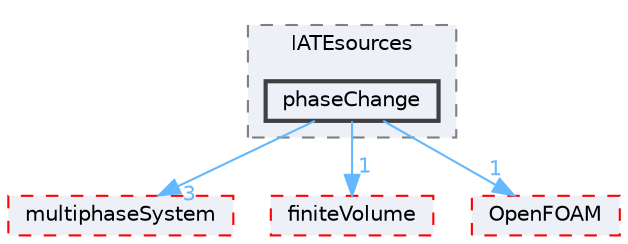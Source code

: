 digraph "src/phaseSystemModels/reactingEuler/twoPhaseSystem/diameterModels/IATE/IATEsources/phaseChange"
{
 // LATEX_PDF_SIZE
  bgcolor="transparent";
  edge [fontname=Helvetica,fontsize=10,labelfontname=Helvetica,labelfontsize=10];
  node [fontname=Helvetica,fontsize=10,shape=box,height=0.2,width=0.4];
  compound=true
  subgraph clusterdir_0620c2510d6856888fd91c80d0fa14a8 {
    graph [ bgcolor="#edf0f7", pencolor="grey50", label="IATEsources", fontname=Helvetica,fontsize=10 style="filled,dashed", URL="dir_0620c2510d6856888fd91c80d0fa14a8.html",tooltip=""]
  dir_61c9198492810b32ee7679e856e1ca67 [label="phaseChange", fillcolor="#edf0f7", color="grey25", style="filled,bold", URL="dir_61c9198492810b32ee7679e856e1ca67.html",tooltip=""];
  }
  dir_4edcd2f80655d7be3718758b13a7ab40 [label="multiphaseSystem", fillcolor="#edf0f7", color="red", style="filled,dashed", URL="dir_4edcd2f80655d7be3718758b13a7ab40.html",tooltip=""];
  dir_9bd15774b555cf7259a6fa18f99fe99b [label="finiteVolume", fillcolor="#edf0f7", color="red", style="filled,dashed", URL="dir_9bd15774b555cf7259a6fa18f99fe99b.html",tooltip=""];
  dir_c5473ff19b20e6ec4dfe5c310b3778a8 [label="OpenFOAM", fillcolor="#edf0f7", color="red", style="filled,dashed", URL="dir_c5473ff19b20e6ec4dfe5c310b3778a8.html",tooltip=""];
  dir_61c9198492810b32ee7679e856e1ca67->dir_4edcd2f80655d7be3718758b13a7ab40 [headlabel="3", labeldistance=1.5 headhref="dir_002874_002496.html" href="dir_002874_002496.html" color="steelblue1" fontcolor="steelblue1"];
  dir_61c9198492810b32ee7679e856e1ca67->dir_9bd15774b555cf7259a6fa18f99fe99b [headlabel="1", labeldistance=1.5 headhref="dir_002874_001387.html" href="dir_002874_001387.html" color="steelblue1" fontcolor="steelblue1"];
  dir_61c9198492810b32ee7679e856e1ca67->dir_c5473ff19b20e6ec4dfe5c310b3778a8 [headlabel="1", labeldistance=1.5 headhref="dir_002874_002695.html" href="dir_002874_002695.html" color="steelblue1" fontcolor="steelblue1"];
}
